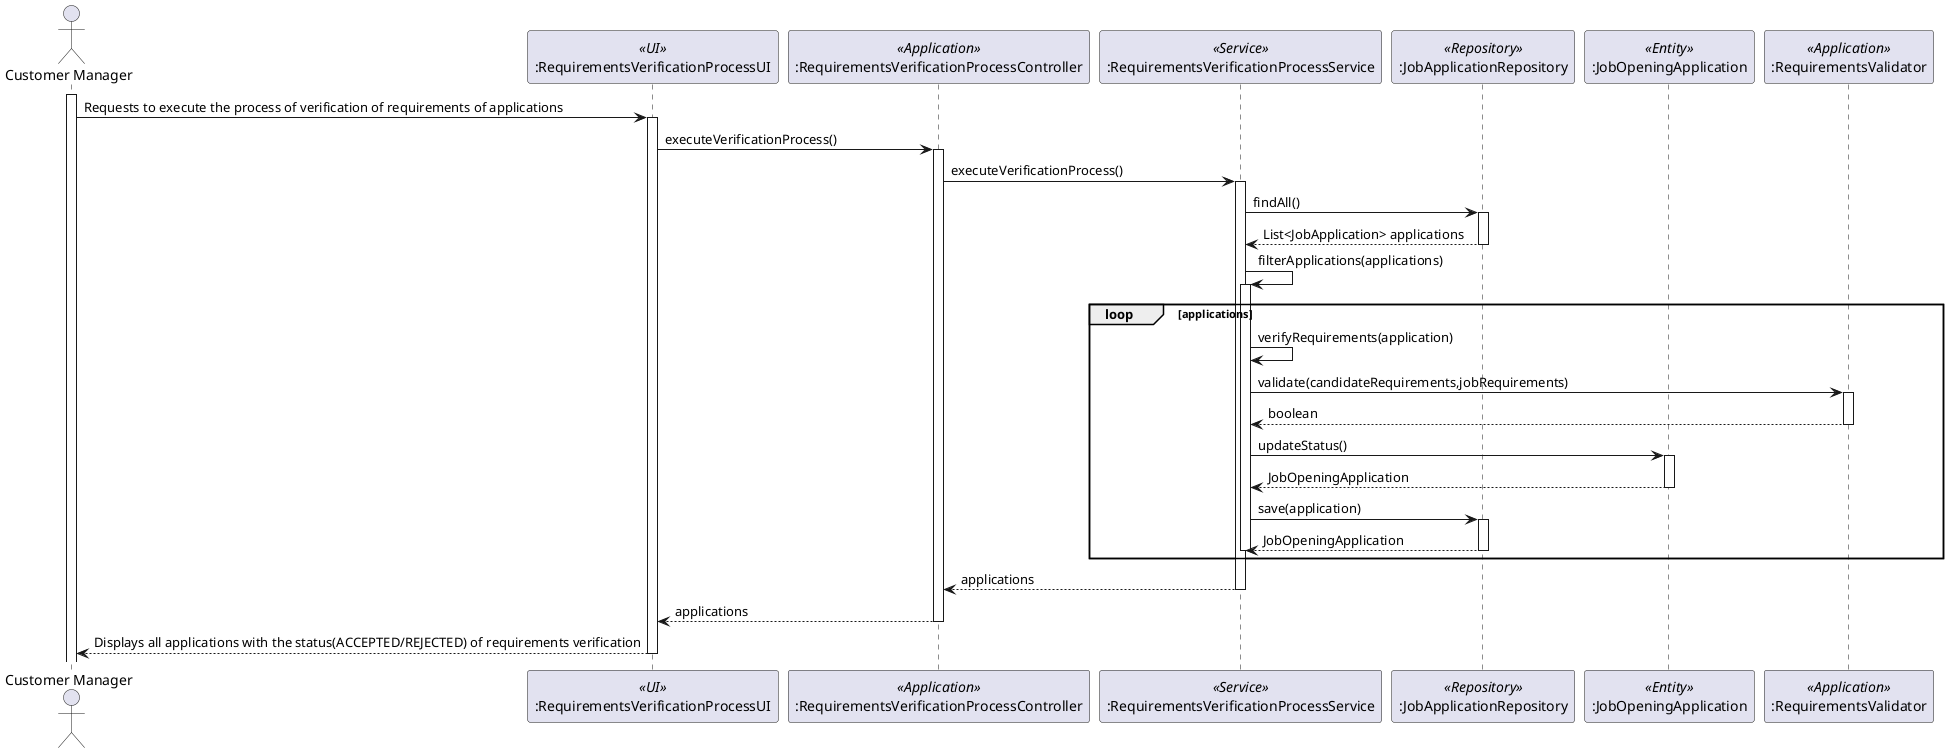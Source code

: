 @startuml
actor "Customer Manager" as u
participant ":RequirementsVerificationProcessUI" as ui <<UI>>
participant ":RequirementsVerificationProcessController" as controller <<Application>>
participant ":RequirementsVerificationProcessService" as service <<Service>>
participant ":JobApplicationRepository" as repository <<Repository>>
participant ":JobOpeningApplication" as application <<Entity>>
participant ":RequirementsValidator" as validator <<Application>>

activate u
u -> ui: Requests to execute the process of verification of requirements of applications
activate ui
ui -> controller: executeVerificationProcess()
activate controller
controller -> service: executeVerificationProcess()
activate service
service -> repository: findAll()
activate repository
repository --> service: List<JobApplication> applications
deactivate repository
service -> service: filterApplications(applications)
loop applications
activate service
    service -> service: verifyRequirements(application)
service -> validator: validate(candidateRequirements,jobRequirements)
activate validator
validator --> service: boolean
deactivate validator

    service -> application: updateStatus()
    activate application
    application --> service: JobOpeningApplication
    deactivate application
    service -> repository: save(application)
    activate repository
    repository --> service: JobOpeningApplication
    deactivate repository
    deactivate service

end

service --> controller: applications
deactivate service
controller --> ui: applications
deactivate controller

ui --> u: Displays all applications with the status(ACCEPTED/REJECTED) of requirements verification
deactivate ui
@enduml